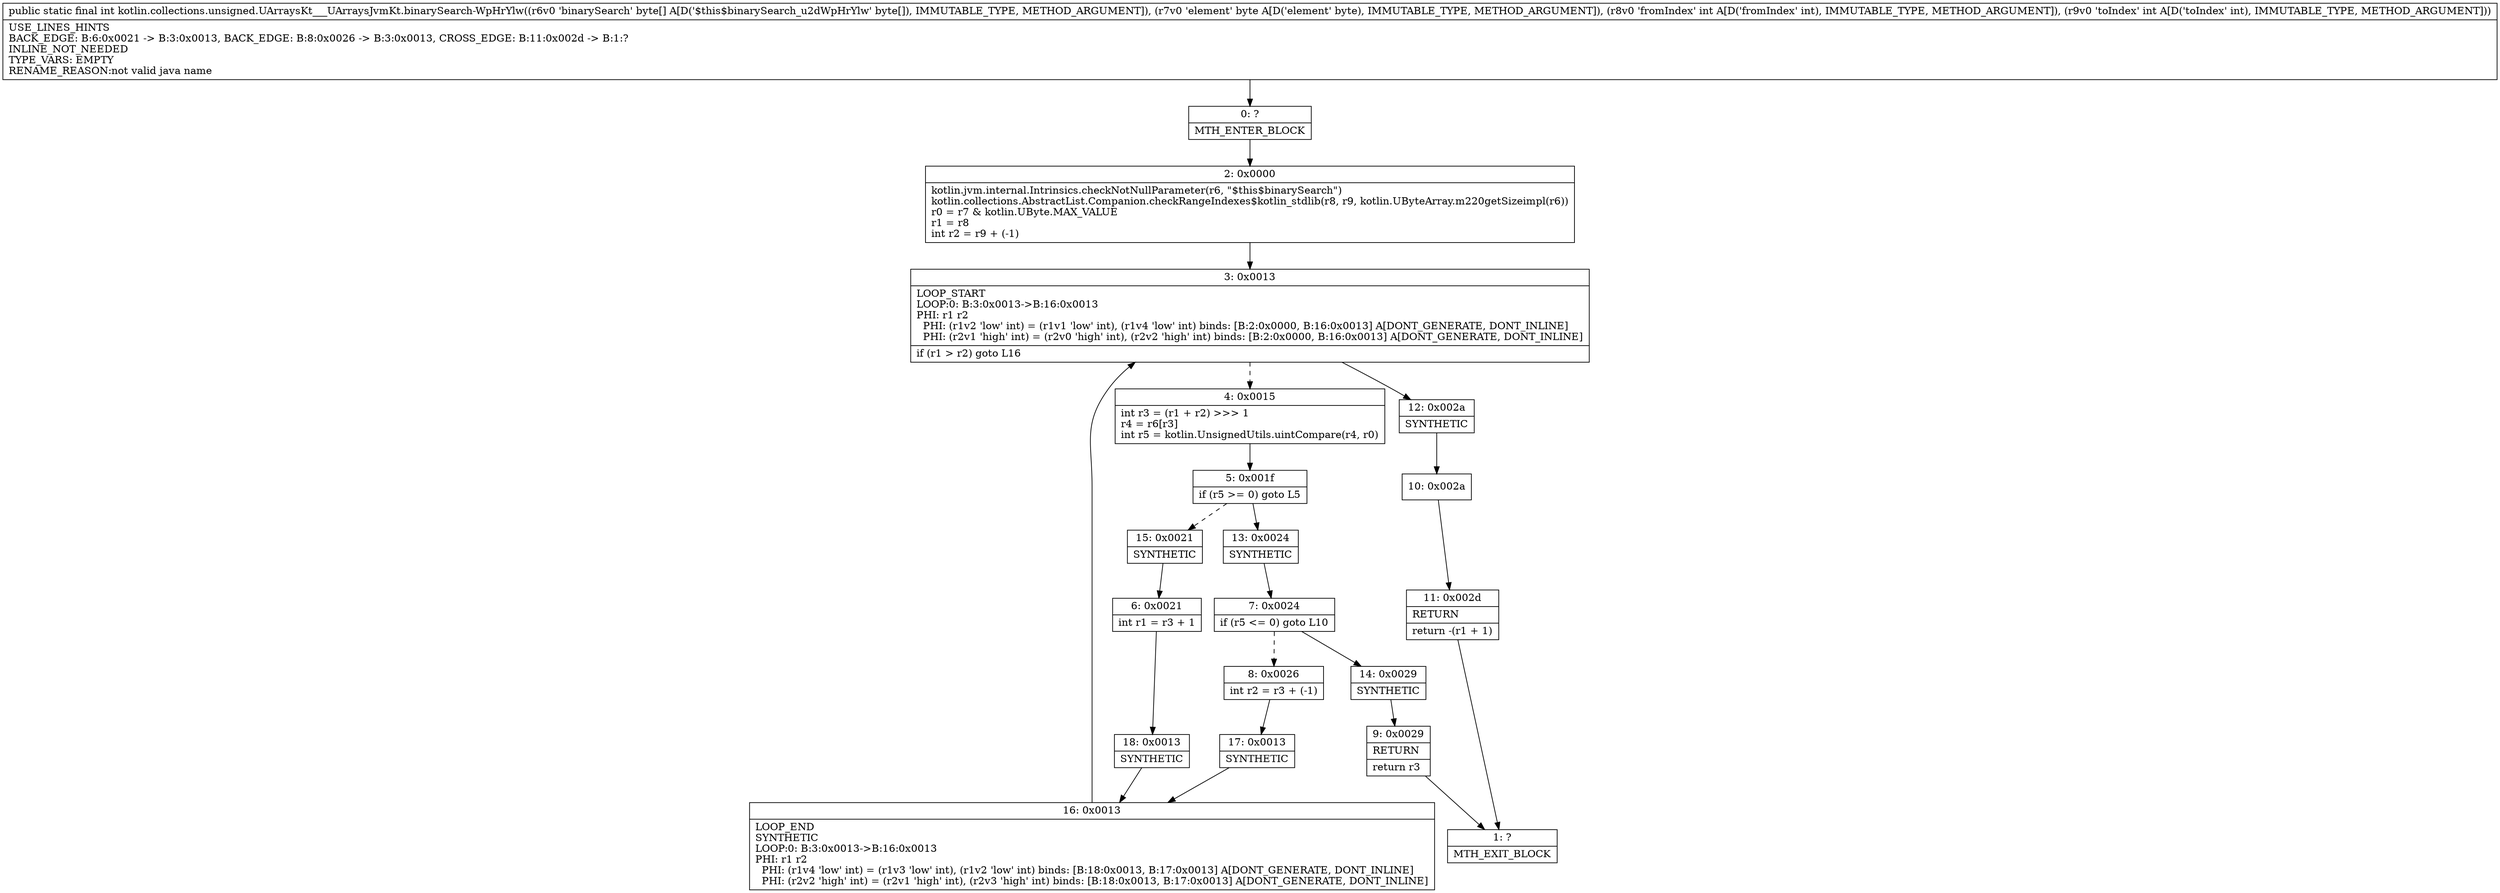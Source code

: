digraph "CFG forkotlin.collections.unsigned.UArraysKt___UArraysJvmKt.binarySearch\-WpHrYlw([BBII)I" {
Node_0 [shape=record,label="{0\:\ ?|MTH_ENTER_BLOCK\l}"];
Node_2 [shape=record,label="{2\:\ 0x0000|kotlin.jvm.internal.Intrinsics.checkNotNullParameter(r6, \"$this$binarySearch\")\lkotlin.collections.AbstractList.Companion.checkRangeIndexes$kotlin_stdlib(r8, r9, kotlin.UByteArray.m220getSizeimpl(r6))\lr0 = r7 & kotlin.UByte.MAX_VALUE\lr1 = r8\lint r2 = r9 + (\-1)\l}"];
Node_3 [shape=record,label="{3\:\ 0x0013|LOOP_START\lLOOP:0: B:3:0x0013\-\>B:16:0x0013\lPHI: r1 r2 \l  PHI: (r1v2 'low' int) = (r1v1 'low' int), (r1v4 'low' int) binds: [B:2:0x0000, B:16:0x0013] A[DONT_GENERATE, DONT_INLINE]\l  PHI: (r2v1 'high' int) = (r2v0 'high' int), (r2v2 'high' int) binds: [B:2:0x0000, B:16:0x0013] A[DONT_GENERATE, DONT_INLINE]\l|if (r1 \> r2) goto L16\l}"];
Node_4 [shape=record,label="{4\:\ 0x0015|int r3 = (r1 + r2) \>\>\> 1\lr4 = r6[r3]\lint r5 = kotlin.UnsignedUtils.uintCompare(r4, r0)\l}"];
Node_5 [shape=record,label="{5\:\ 0x001f|if (r5 \>= 0) goto L5\l}"];
Node_13 [shape=record,label="{13\:\ 0x0024|SYNTHETIC\l}"];
Node_7 [shape=record,label="{7\:\ 0x0024|if (r5 \<= 0) goto L10\l}"];
Node_8 [shape=record,label="{8\:\ 0x0026|int r2 = r3 + (\-1)\l}"];
Node_17 [shape=record,label="{17\:\ 0x0013|SYNTHETIC\l}"];
Node_16 [shape=record,label="{16\:\ 0x0013|LOOP_END\lSYNTHETIC\lLOOP:0: B:3:0x0013\-\>B:16:0x0013\lPHI: r1 r2 \l  PHI: (r1v4 'low' int) = (r1v3 'low' int), (r1v2 'low' int) binds: [B:18:0x0013, B:17:0x0013] A[DONT_GENERATE, DONT_INLINE]\l  PHI: (r2v2 'high' int) = (r2v1 'high' int), (r2v3 'high' int) binds: [B:18:0x0013, B:17:0x0013] A[DONT_GENERATE, DONT_INLINE]\l}"];
Node_14 [shape=record,label="{14\:\ 0x0029|SYNTHETIC\l}"];
Node_9 [shape=record,label="{9\:\ 0x0029|RETURN\l|return r3\l}"];
Node_1 [shape=record,label="{1\:\ ?|MTH_EXIT_BLOCK\l}"];
Node_15 [shape=record,label="{15\:\ 0x0021|SYNTHETIC\l}"];
Node_6 [shape=record,label="{6\:\ 0x0021|int r1 = r3 + 1\l}"];
Node_18 [shape=record,label="{18\:\ 0x0013|SYNTHETIC\l}"];
Node_12 [shape=record,label="{12\:\ 0x002a|SYNTHETIC\l}"];
Node_10 [shape=record,label="{10\:\ 0x002a}"];
Node_11 [shape=record,label="{11\:\ 0x002d|RETURN\l|return \-(r1 + 1)\l}"];
MethodNode[shape=record,label="{public static final int kotlin.collections.unsigned.UArraysKt___UArraysJvmKt.binarySearch\-WpHrYlw((r6v0 'binarySearch' byte[] A[D('$this$binarySearch_u2dWpHrYlw' byte[]), IMMUTABLE_TYPE, METHOD_ARGUMENT]), (r7v0 'element' byte A[D('element' byte), IMMUTABLE_TYPE, METHOD_ARGUMENT]), (r8v0 'fromIndex' int A[D('fromIndex' int), IMMUTABLE_TYPE, METHOD_ARGUMENT]), (r9v0 'toIndex' int A[D('toIndex' int), IMMUTABLE_TYPE, METHOD_ARGUMENT]))  | USE_LINES_HINTS\lBACK_EDGE: B:6:0x0021 \-\> B:3:0x0013, BACK_EDGE: B:8:0x0026 \-\> B:3:0x0013, CROSS_EDGE: B:11:0x002d \-\> B:1:?\lINLINE_NOT_NEEDED\lTYPE_VARS: EMPTY\lRENAME_REASON:not valid java name\l}"];
MethodNode -> Node_0;Node_0 -> Node_2;
Node_2 -> Node_3;
Node_3 -> Node_4[style=dashed];
Node_3 -> Node_12;
Node_4 -> Node_5;
Node_5 -> Node_13;
Node_5 -> Node_15[style=dashed];
Node_13 -> Node_7;
Node_7 -> Node_8[style=dashed];
Node_7 -> Node_14;
Node_8 -> Node_17;
Node_17 -> Node_16;
Node_16 -> Node_3;
Node_14 -> Node_9;
Node_9 -> Node_1;
Node_15 -> Node_6;
Node_6 -> Node_18;
Node_18 -> Node_16;
Node_12 -> Node_10;
Node_10 -> Node_11;
Node_11 -> Node_1;
}

